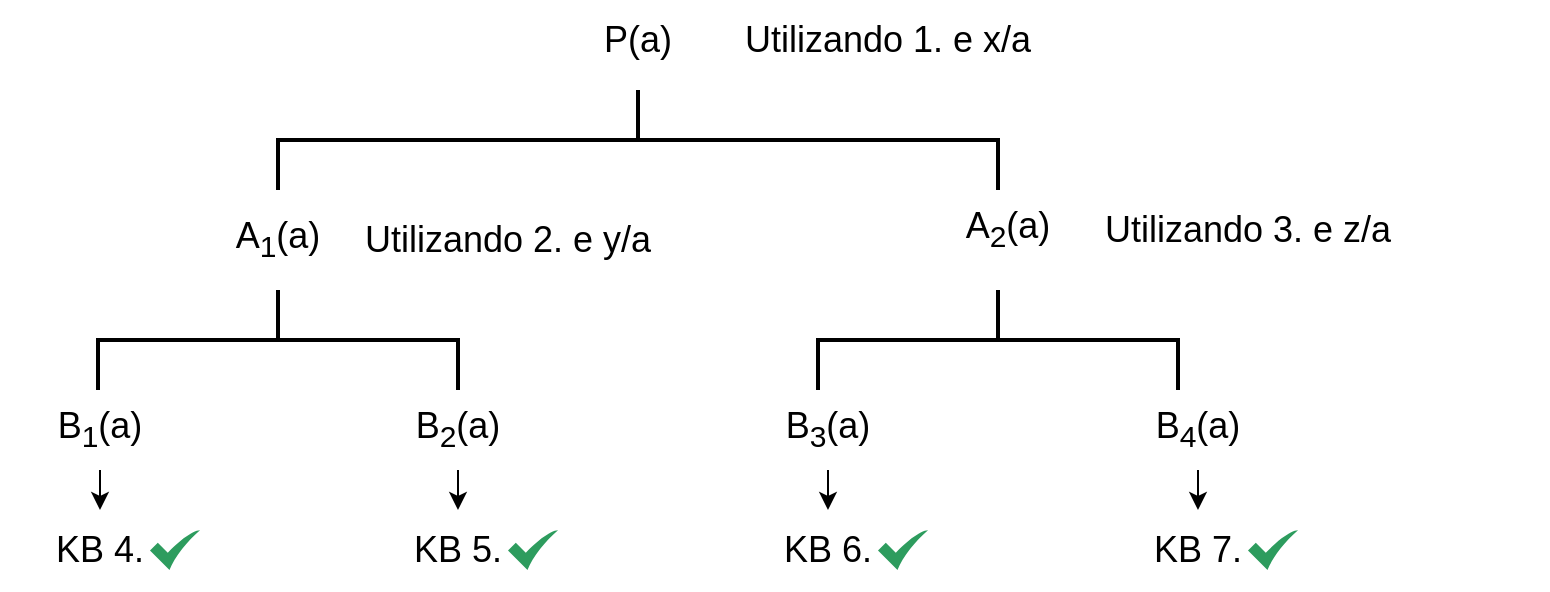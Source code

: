 <mxfile version="11.3.1" type="device" pages="1"><diagram id="OV0eygbDCuYKz4wfRWoF" name="Page-1"><mxGraphModel dx="786" dy="450" grid="1" gridSize="10" guides="1" tooltips="1" connect="1" arrows="1" fold="1" page="1" pageScale="1" pageWidth="827" pageHeight="1169" math="0" shadow="0"><root><mxCell id="0"/><mxCell id="1" parent="0"/><mxCell id="k0bP2BkYMo8m14vuQ25k-16" value="" style="strokeWidth=2;html=1;shape=mxgraph.flowchart.annotation_2;align=left;pointerEvents=1;rotation=90;" vertex="1" parent="1"><mxGeometry x="385" y="-55" width="50" height="360" as="geometry"/></mxCell><mxCell id="k0bP2BkYMo8m14vuQ25k-17" value="P(a)" style="text;html=1;strokeColor=none;fillColor=none;align=center;verticalAlign=middle;whiteSpace=wrap;rounded=0;fontFamily=Helvetica;fontSize=18;" vertex="1" parent="1"><mxGeometry x="360" y="55" width="100" height="40" as="geometry"/></mxCell><mxCell id="k0bP2BkYMo8m14vuQ25k-18" value="A&lt;sub&gt;1&lt;/sub&gt;(a)" style="text;html=1;strokeColor=none;fillColor=none;align=center;verticalAlign=middle;whiteSpace=wrap;rounded=0;fontFamily=Helvetica;fontSize=18;" vertex="1" parent="1"><mxGeometry x="180" y="155" width="100" height="40" as="geometry"/></mxCell><mxCell id="k0bP2BkYMo8m14vuQ25k-19" value="A&lt;sub&gt;2&lt;/sub&gt;(a)" style="text;html=1;strokeColor=none;fillColor=none;align=center;verticalAlign=middle;whiteSpace=wrap;rounded=0;fontFamily=Helvetica;fontSize=18;" vertex="1" parent="1"><mxGeometry x="545" y="150" width="100" height="40" as="geometry"/></mxCell><mxCell id="k0bP2BkYMo8m14vuQ25k-21" value="" style="strokeWidth=2;html=1;shape=mxgraph.flowchart.annotation_2;align=left;pointerEvents=1;fontFamily=Helvetica;fontSize=18;rotation=90;" vertex="1" parent="1"><mxGeometry x="205" y="135" width="50" height="180" as="geometry"/></mxCell><mxCell id="k0bP2BkYMo8m14vuQ25k-22" value="" style="strokeWidth=2;html=1;shape=mxgraph.flowchart.annotation_2;align=left;pointerEvents=1;fontFamily=Helvetica;fontSize=18;rotation=90;" vertex="1" parent="1"><mxGeometry x="565" y="135" width="50" height="180" as="geometry"/></mxCell><mxCell id="k0bP2BkYMo8m14vuQ25k-39" style="edgeStyle=orthogonalEdgeStyle;rounded=0;orthogonalLoop=1;jettySize=auto;html=1;exitX=0.5;exitY=1;exitDx=0;exitDy=0;fontFamily=Helvetica;fontSize=18;" edge="1" parent="1" source="k0bP2BkYMo8m14vuQ25k-24"><mxGeometry relative="1" as="geometry"><mxPoint x="141" y="310" as="targetPoint"/></mxGeometry></mxCell><mxCell id="k0bP2BkYMo8m14vuQ25k-24" value="B&lt;sub&gt;1&lt;/sub&gt;(a)" style="text;html=1;strokeColor=none;fillColor=none;align=center;verticalAlign=middle;whiteSpace=wrap;rounded=0;fontFamily=Helvetica;fontSize=18;" vertex="1" parent="1"><mxGeometry x="91" y="250" width="100" height="40" as="geometry"/></mxCell><mxCell id="k0bP2BkYMo8m14vuQ25k-42" style="edgeStyle=orthogonalEdgeStyle;rounded=0;orthogonalLoop=1;jettySize=auto;html=1;exitX=0.5;exitY=1;exitDx=0;exitDy=0;fontFamily=Helvetica;fontSize=18;" edge="1" parent="1" source="k0bP2BkYMo8m14vuQ25k-25"><mxGeometry relative="1" as="geometry"><mxPoint x="320" y="310" as="targetPoint"/></mxGeometry></mxCell><mxCell id="k0bP2BkYMo8m14vuQ25k-25" value="B&lt;sub&gt;2&lt;/sub&gt;(a)" style="text;html=1;strokeColor=none;fillColor=none;align=center;verticalAlign=middle;whiteSpace=wrap;rounded=0;fontFamily=Helvetica;fontSize=18;" vertex="1" parent="1"><mxGeometry x="270" y="250" width="100" height="40" as="geometry"/></mxCell><mxCell id="k0bP2BkYMo8m14vuQ25k-46" style="edgeStyle=orthogonalEdgeStyle;rounded=0;orthogonalLoop=1;jettySize=auto;html=1;exitX=0.5;exitY=1;exitDx=0;exitDy=0;fontFamily=Helvetica;fontSize=18;" edge="1" parent="1" source="k0bP2BkYMo8m14vuQ25k-27"><mxGeometry relative="1" as="geometry"><mxPoint x="505" y="310" as="targetPoint"/></mxGeometry></mxCell><mxCell id="k0bP2BkYMo8m14vuQ25k-27" value="B&lt;sub&gt;3&lt;/sub&gt;(a)" style="text;html=1;strokeColor=none;fillColor=none;align=center;verticalAlign=middle;whiteSpace=wrap;rounded=0;fontFamily=Helvetica;fontSize=18;" vertex="1" parent="1"><mxGeometry x="455" y="250" width="100" height="40" as="geometry"/></mxCell><mxCell id="k0bP2BkYMo8m14vuQ25k-47" style="edgeStyle=orthogonalEdgeStyle;rounded=0;orthogonalLoop=1;jettySize=auto;html=1;exitX=0.5;exitY=1;exitDx=0;exitDy=0;fontFamily=Helvetica;fontSize=18;" edge="1" parent="1" source="k0bP2BkYMo8m14vuQ25k-28"><mxGeometry relative="1" as="geometry"><mxPoint x="690" y="310" as="targetPoint"/></mxGeometry></mxCell><mxCell id="k0bP2BkYMo8m14vuQ25k-28" value="B&lt;sub&gt;4&lt;/sub&gt;(a)" style="text;html=1;strokeColor=none;fillColor=none;align=center;verticalAlign=middle;whiteSpace=wrap;rounded=0;fontFamily=Helvetica;fontSize=18;" vertex="1" parent="1"><mxGeometry x="640" y="250" width="100" height="40" as="geometry"/></mxCell><mxCell id="k0bP2BkYMo8m14vuQ25k-31" value="Utilizando 1. e x/a" style="text;html=1;strokeColor=none;fillColor=none;align=center;verticalAlign=middle;whiteSpace=wrap;rounded=0;fontFamily=Helvetica;fontSize=18;" vertex="1" parent="1"><mxGeometry x="385" y="55" width="300" height="40" as="geometry"/></mxCell><mxCell id="k0bP2BkYMo8m14vuQ25k-34" value="Utilizando 3. e z/a" style="text;html=1;strokeColor=none;fillColor=none;align=center;verticalAlign=middle;whiteSpace=wrap;rounded=0;fontFamily=Helvetica;fontSize=18;" vertex="1" parent="1"><mxGeometry x="565" y="150" width="300" height="40" as="geometry"/></mxCell><mxCell id="k0bP2BkYMo8m14vuQ25k-35" value="Utilizando 2. e y/a" style="text;html=1;strokeColor=none;fillColor=none;align=center;verticalAlign=middle;whiteSpace=wrap;rounded=0;fontFamily=Helvetica;fontSize=18;" vertex="1" parent="1"><mxGeometry x="195" y="155" width="300" height="40" as="geometry"/></mxCell><mxCell id="k0bP2BkYMo8m14vuQ25k-36" value="KB 4." style="text;html=1;strokeColor=none;fillColor=none;align=center;verticalAlign=middle;whiteSpace=wrap;rounded=0;fontFamily=Helvetica;fontSize=18;" vertex="1" parent="1"><mxGeometry x="91" y="310" width="100" height="40" as="geometry"/></mxCell><mxCell id="k0bP2BkYMo8m14vuQ25k-48" value="KB 5." style="text;html=1;strokeColor=none;fillColor=none;align=center;verticalAlign=middle;whiteSpace=wrap;rounded=0;fontFamily=Helvetica;fontSize=18;" vertex="1" parent="1"><mxGeometry x="270" y="310" width="100" height="40" as="geometry"/></mxCell><mxCell id="k0bP2BkYMo8m14vuQ25k-49" value="KB 6." style="text;html=1;strokeColor=none;fillColor=none;align=center;verticalAlign=middle;whiteSpace=wrap;rounded=0;fontFamily=Helvetica;fontSize=18;" vertex="1" parent="1"><mxGeometry x="455" y="310" width="100" height="40" as="geometry"/></mxCell><mxCell id="k0bP2BkYMo8m14vuQ25k-50" value="KB 7." style="text;html=1;strokeColor=none;fillColor=none;align=center;verticalAlign=middle;whiteSpace=wrap;rounded=0;fontFamily=Helvetica;fontSize=18;" vertex="1" parent="1"><mxGeometry x="640" y="310" width="100" height="40" as="geometry"/></mxCell><mxCell id="k0bP2BkYMo8m14vuQ25k-52" value="" style="html=1;aspect=fixed;strokeColor=none;shadow=0;align=center;verticalAlign=top;fillColor=#2D9C5E;shape=mxgraph.gcp2.check;fontFamily=Helvetica;fontSize=18;" vertex="1" parent="1"><mxGeometry x="715" y="320" width="25" height="20" as="geometry"/></mxCell><mxCell id="k0bP2BkYMo8m14vuQ25k-55" value="" style="html=1;aspect=fixed;strokeColor=none;shadow=0;align=center;verticalAlign=top;fillColor=#2D9C5E;shape=mxgraph.gcp2.check;fontFamily=Helvetica;fontSize=18;" vertex="1" parent="1"><mxGeometry x="530" y="320" width="25" height="20" as="geometry"/></mxCell><mxCell id="k0bP2BkYMo8m14vuQ25k-56" value="" style="html=1;aspect=fixed;strokeColor=none;shadow=0;align=center;verticalAlign=top;fillColor=#2D9C5E;shape=mxgraph.gcp2.check;fontFamily=Helvetica;fontSize=18;" vertex="1" parent="1"><mxGeometry x="345" y="320" width="25" height="20" as="geometry"/></mxCell><mxCell id="k0bP2BkYMo8m14vuQ25k-57" value="" style="html=1;aspect=fixed;strokeColor=none;shadow=0;align=center;verticalAlign=top;fillColor=#2D9C5E;shape=mxgraph.gcp2.check;fontFamily=Helvetica;fontSize=18;" vertex="1" parent="1"><mxGeometry x="166" y="320" width="25" height="20" as="geometry"/></mxCell></root></mxGraphModel></diagram></mxfile>